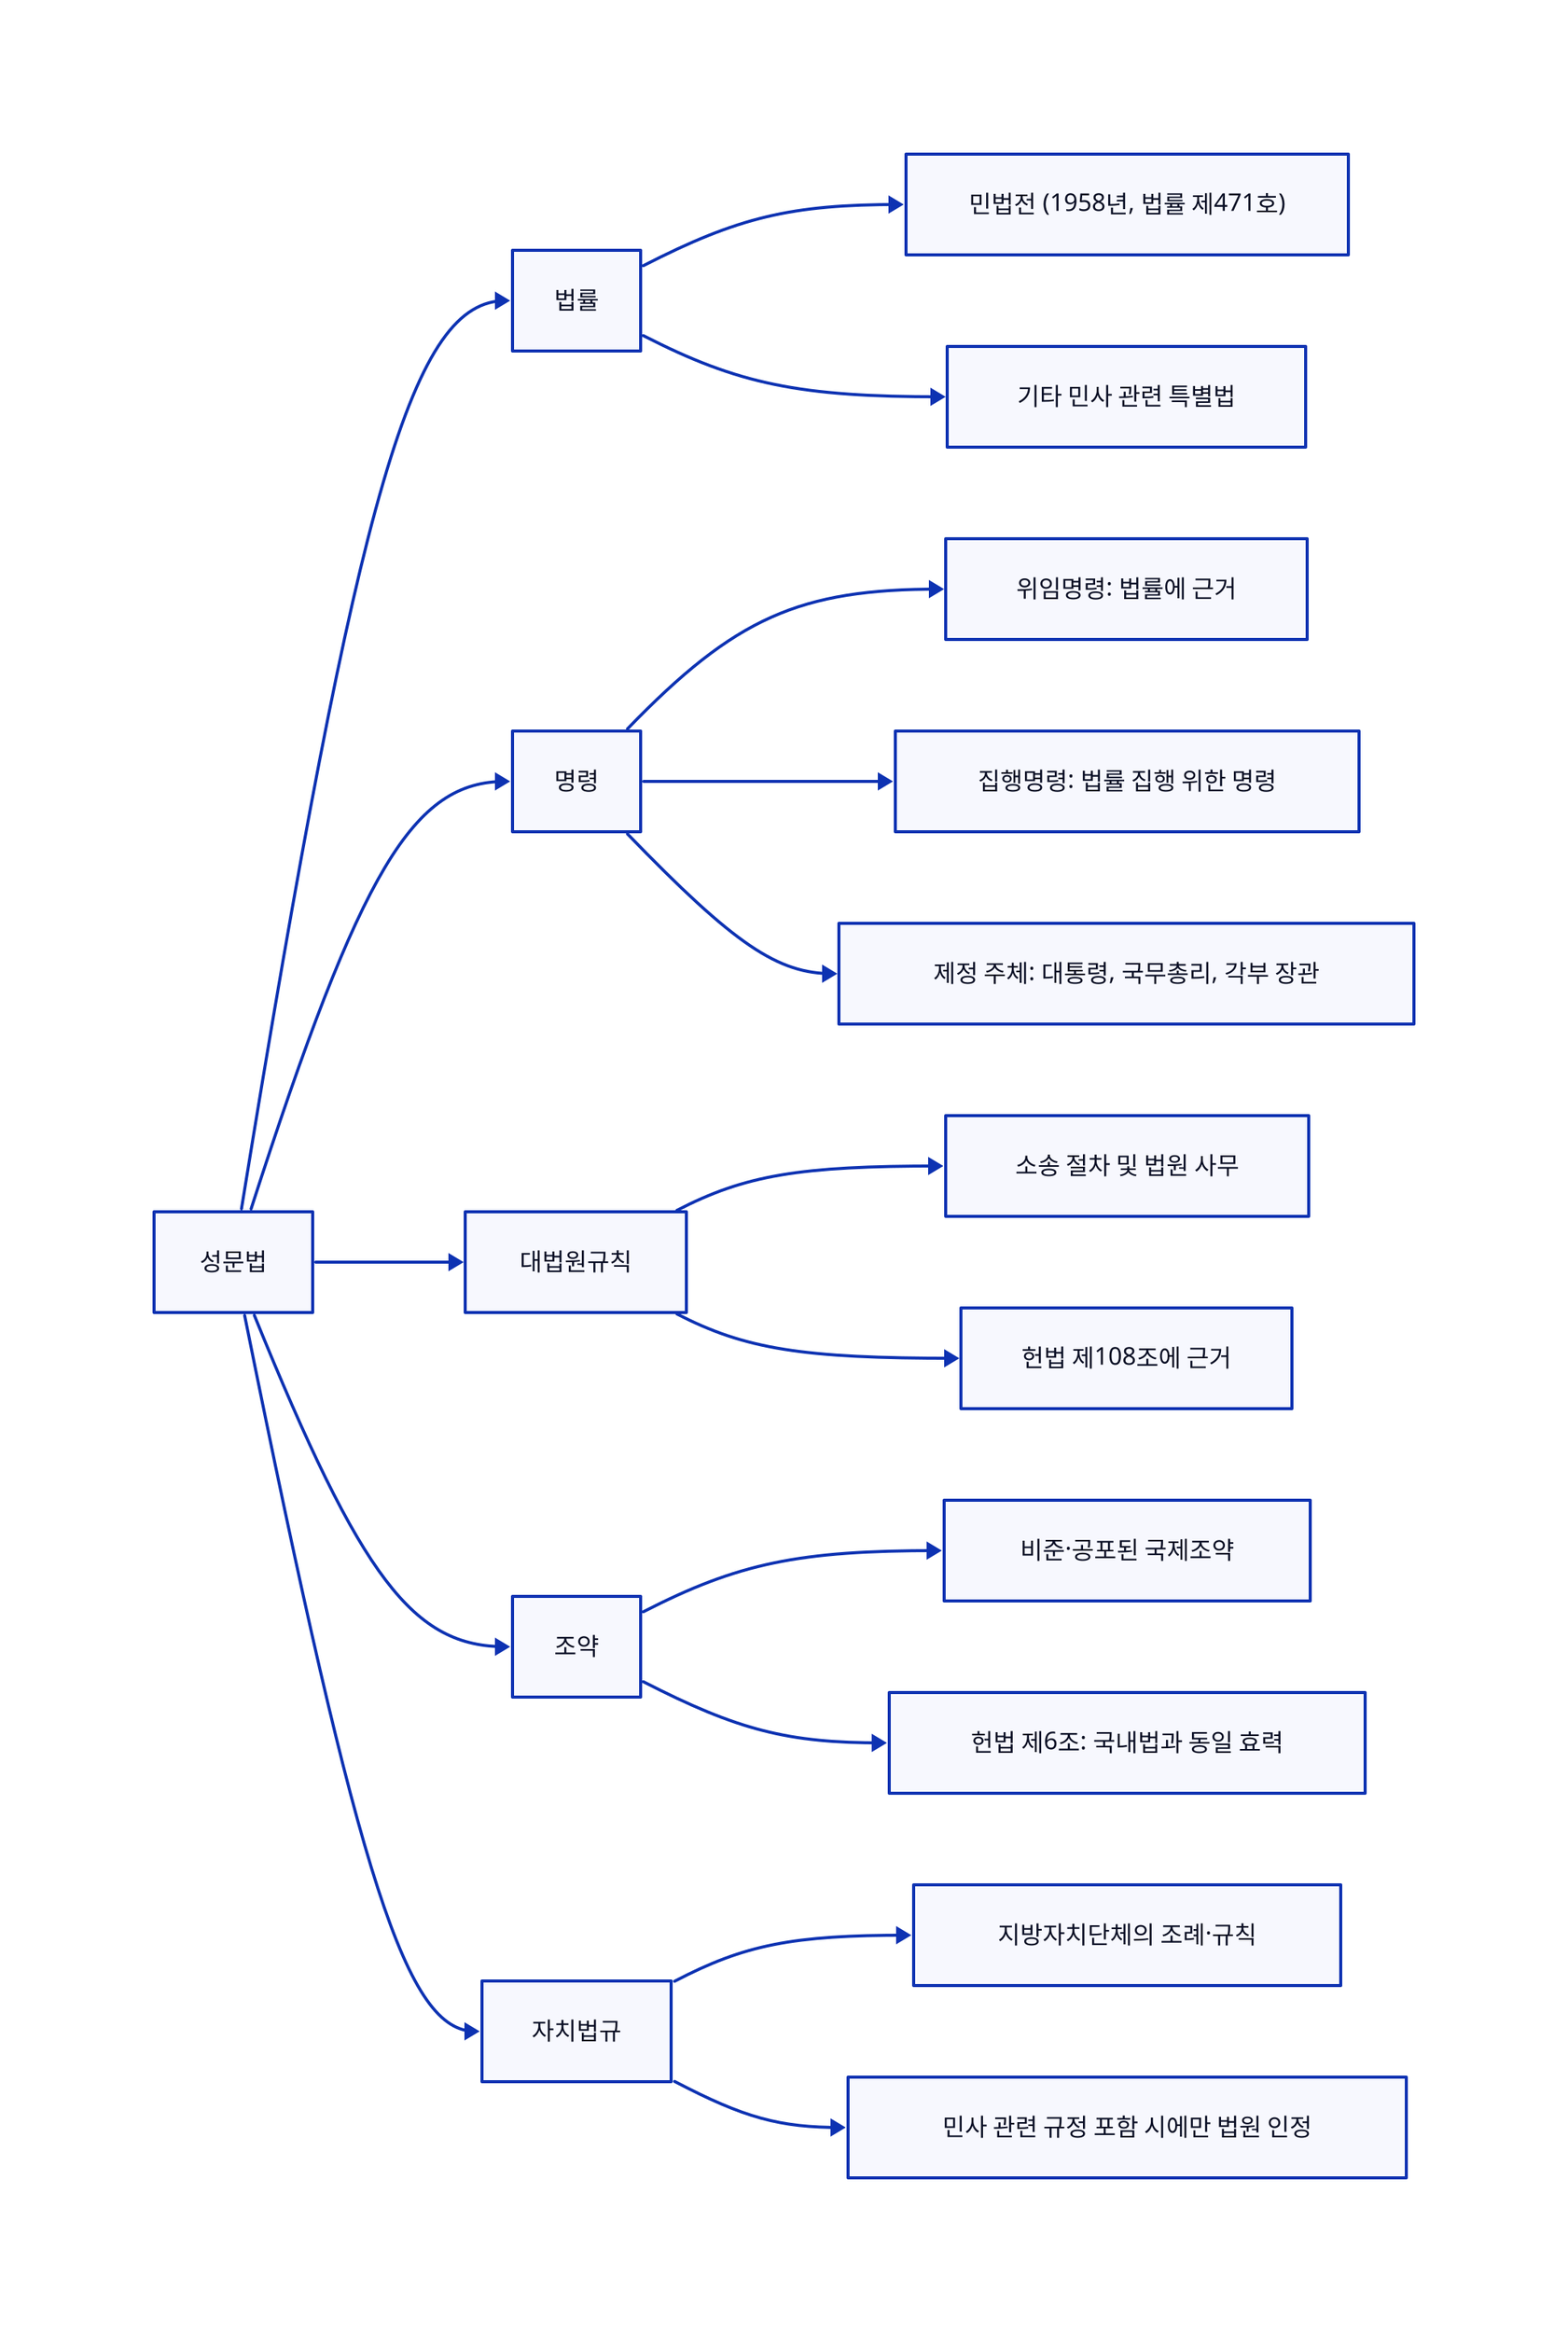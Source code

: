 # [7] 성문민법.d2

direction: right

"성문법" -> "법률"
"성문법" -> "명령"
"성문법" -> "대법원규칙"
"성문법" -> "조약"
"성문법" -> "자치법규"

"법률" -> "민법전 (1958년, 법률 제471호)"
"법률" -> "기타 민사 관련 특별법"

"명령" -> "위임명령: 법률에 근거"
"명령" -> "집행명령: 법률 집행 위한 명령"
"명령" -> "제정 주체: 대통령, 국무총리, 각부 장관"

"대법원규칙" -> "소송 절차 및 법원 사무"
"대법원규칙" -> "헌법 제108조에 근거"

"조약" -> "비준·공포된 국제조약"
"조약" -> "헌법 제6조: 국내법과 동일 효력"

"자치법규" -> "지방자치단체의 조례·규칙"
"자치법규" -> "민사 관련 규정 포함 시에만 법원 인정"
